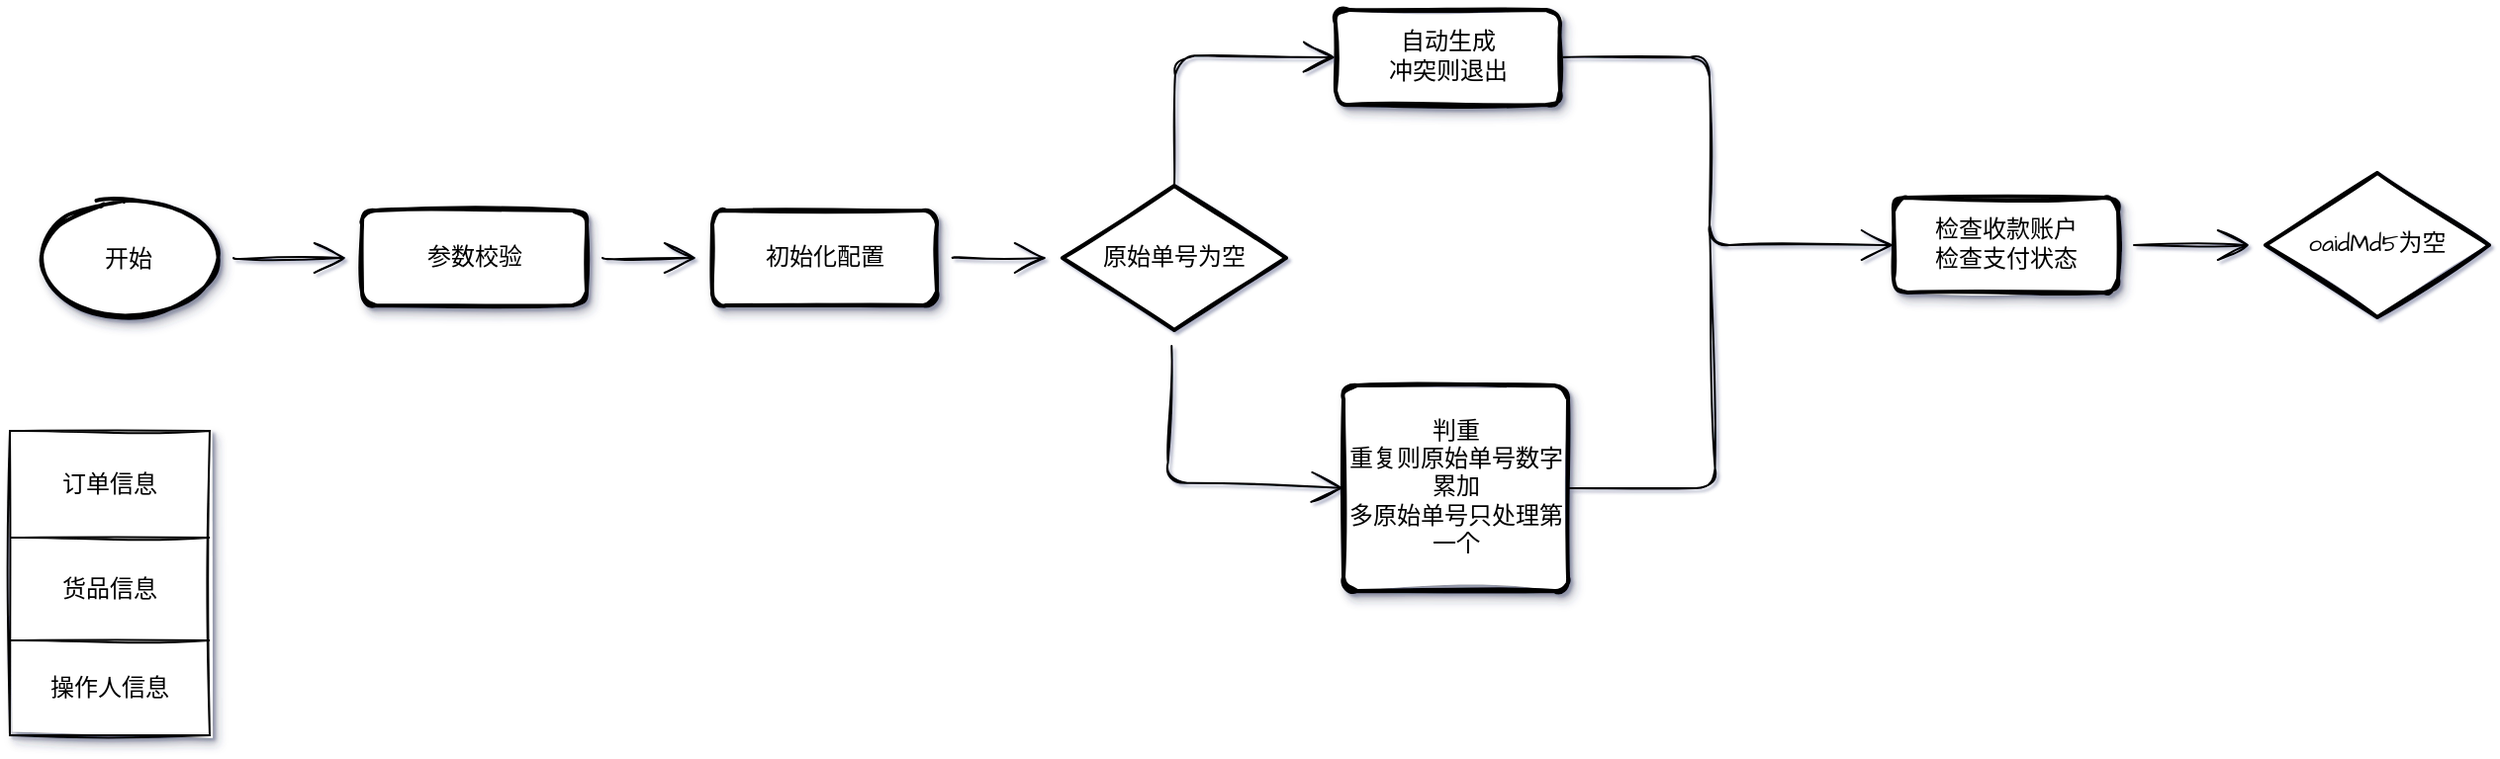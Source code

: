 <mxfile version="17.1.3" type="github">
  <diagram id="qLWURkrCvWn62ROYBESy" name="第 1 页">
    <mxGraphModel dx="2167" dy="796" grid="0" gridSize="10" guides="1" tooltips="1" connect="1" arrows="1" fold="1" page="0" pageScale="1" pageWidth="827" pageHeight="1169" math="0" shadow="1">
      <root>
        <mxCell id="0" />
        <mxCell id="1" parent="0" />
        <mxCell id="Iy00GChJmjbiaG7sKxw5-16" value="" style="edgeStyle=none;curved=1;rounded=0;orthogonalLoop=1;jettySize=auto;html=1;fontFamily=Architects Daughter;fontSource=https%3A%2F%2Ffonts.googleapis.com%2Fcss%3Ffamily%3DArchitects%2BDaughter;endArrow=open;startSize=14;endSize=14;sourcePerimeterSpacing=8;targetPerimeterSpacing=8;sketch=1;" edge="1" parent="1" source="Iy00GChJmjbiaG7sKxw5-1" target="Iy00GChJmjbiaG7sKxw5-13">
          <mxGeometry relative="1" as="geometry" />
        </mxCell>
        <mxCell id="Iy00GChJmjbiaG7sKxw5-1" value="开始" style="strokeWidth=2;html=1;shape=mxgraph.flowchart.start_1;whiteSpace=wrap;hachureGap=4;sketch=1;shadow=1;" vertex="1" parent="1">
          <mxGeometry x="-219" y="144" width="90" height="57" as="geometry" />
        </mxCell>
        <mxCell id="Iy00GChJmjbiaG7sKxw5-2" value="" style="shape=table;startSize=0;container=1;collapsible=0;childLayout=tableLayout;hachureGap=4;fontFamily=Architects Daughter;fontSource=https%3A%2F%2Ffonts.googleapis.com%2Fcss%3Ffamily%3DArchitects%2BDaughter;sketch=1;rounded=1;swimlaneLine=1;shadow=1;" vertex="1" parent="1">
          <mxGeometry x="-234" y="260" width="101" height="154" as="geometry" />
        </mxCell>
        <mxCell id="Iy00GChJmjbiaG7sKxw5-3" value="" style="shape=tableRow;horizontal=0;startSize=0;swimlaneHead=0;swimlaneBody=0;top=0;left=0;bottom=0;right=0;collapsible=0;dropTarget=0;fillColor=none;points=[[0,0.5],[1,0.5]];portConstraint=eastwest;hachureGap=4;sketch=1;" vertex="1" parent="Iy00GChJmjbiaG7sKxw5-2">
          <mxGeometry width="101" height="54" as="geometry" />
        </mxCell>
        <mxCell id="Iy00GChJmjbiaG7sKxw5-4" value="订单信息" style="shape=partialRectangle;html=1;whiteSpace=wrap;connectable=0;overflow=hidden;fillColor=none;top=0;left=0;bottom=0;right=0;pointerEvents=1;hachureGap=4;sketch=1;" vertex="1" parent="Iy00GChJmjbiaG7sKxw5-3">
          <mxGeometry width="101" height="54" as="geometry">
            <mxRectangle width="101" height="54" as="alternateBounds" />
          </mxGeometry>
        </mxCell>
        <mxCell id="Iy00GChJmjbiaG7sKxw5-5" value="" style="shape=tableRow;horizontal=0;startSize=0;swimlaneHead=0;swimlaneBody=0;top=0;left=0;bottom=0;right=0;collapsible=0;dropTarget=0;fillColor=none;points=[[0,0.5],[1,0.5]];portConstraint=eastwest;hachureGap=4;rounded=1;sketch=1;" vertex="1" parent="Iy00GChJmjbiaG7sKxw5-2">
          <mxGeometry y="54" width="101" height="52" as="geometry" />
        </mxCell>
        <mxCell id="Iy00GChJmjbiaG7sKxw5-6" value="货品信息" style="shape=partialRectangle;html=1;whiteSpace=wrap;connectable=0;overflow=hidden;fillColor=none;top=0;left=0;bottom=0;right=0;pointerEvents=1;hachureGap=4;sketch=1;" vertex="1" parent="Iy00GChJmjbiaG7sKxw5-5">
          <mxGeometry width="101" height="52" as="geometry">
            <mxRectangle width="101" height="52" as="alternateBounds" />
          </mxGeometry>
        </mxCell>
        <mxCell id="Iy00GChJmjbiaG7sKxw5-7" value="" style="shape=tableRow;horizontal=0;startSize=0;swimlaneHead=0;swimlaneBody=0;top=0;left=0;bottom=0;right=0;collapsible=0;dropTarget=0;fillColor=none;points=[[0,0.5],[1,0.5]];portConstraint=eastwest;hachureGap=4;sketch=1;" vertex="1" parent="Iy00GChJmjbiaG7sKxw5-2">
          <mxGeometry y="106" width="101" height="48" as="geometry" />
        </mxCell>
        <mxCell id="Iy00GChJmjbiaG7sKxw5-8" value="操作人信息" style="shape=partialRectangle;html=1;whiteSpace=wrap;connectable=0;overflow=hidden;fillColor=none;top=0;left=0;bottom=0;right=0;pointerEvents=1;hachureGap=4;sketch=1;" vertex="1" parent="Iy00GChJmjbiaG7sKxw5-7">
          <mxGeometry width="101" height="48" as="geometry">
            <mxRectangle width="101" height="48" as="alternateBounds" />
          </mxGeometry>
        </mxCell>
        <mxCell id="Iy00GChJmjbiaG7sKxw5-18" value="" style="edgeStyle=none;curved=1;rounded=0;orthogonalLoop=1;jettySize=auto;html=1;fontFamily=Architects Daughter;fontSource=https%3A%2F%2Ffonts.googleapis.com%2Fcss%3Ffamily%3DArchitects%2BDaughter;endArrow=open;startSize=14;endSize=14;sourcePerimeterSpacing=8;targetPerimeterSpacing=8;sketch=1;" edge="1" parent="1" source="Iy00GChJmjbiaG7sKxw5-13" target="Iy00GChJmjbiaG7sKxw5-17">
          <mxGeometry relative="1" as="geometry" />
        </mxCell>
        <mxCell id="Iy00GChJmjbiaG7sKxw5-13" value="参数校验" style="rounded=1;whiteSpace=wrap;html=1;absoluteArcSize=1;arcSize=14;strokeWidth=2;shadow=1;sketch=1;hachureGap=4;fontFamily=Architects Daughter;fontSource=https%3A%2F%2Ffonts.googleapis.com%2Fcss%3Ffamily%3DArchitects%2BDaughter;" vertex="1" parent="1">
          <mxGeometry x="-56" y="148.5" width="113.5" height="48" as="geometry" />
        </mxCell>
        <mxCell id="Iy00GChJmjbiaG7sKxw5-37" value="" style="edgeStyle=none;curved=1;rounded=0;sketch=1;hachureGap=4;orthogonalLoop=1;jettySize=auto;html=1;fontFamily=Architects Daughter;fontSource=https%3A%2F%2Ffonts.googleapis.com%2Fcss%3Ffamily%3DArchitects%2BDaughter;fontSize=16;endArrow=open;startSize=14;endSize=14;sourcePerimeterSpacing=8;targetPerimeterSpacing=8;" edge="1" parent="1" source="Iy00GChJmjbiaG7sKxw5-17" target="Iy00GChJmjbiaG7sKxw5-36">
          <mxGeometry relative="1" as="geometry" />
        </mxCell>
        <mxCell id="Iy00GChJmjbiaG7sKxw5-17" value="初始化配置" style="rounded=1;whiteSpace=wrap;html=1;absoluteArcSize=1;arcSize=14;strokeWidth=2;shadow=1;sketch=1;hachureGap=4;fontFamily=Architects Daughter;fontSource=https%3A%2F%2Ffonts.googleapis.com%2Fcss%3Ffamily%3DArchitects%2BDaughter;" vertex="1" parent="1">
          <mxGeometry x="121" y="148.5" width="113.5" height="48" as="geometry" />
        </mxCell>
        <mxCell id="Iy00GChJmjbiaG7sKxw5-51" value="" style="edgeStyle=none;rounded=1;sketch=1;hachureGap=4;orthogonalLoop=1;jettySize=auto;html=1;fontFamily=Architects Daughter;fontSource=https%3A%2F%2Ffonts.googleapis.com%2Fcss%3Ffamily%3DArchitects%2BDaughter;fontSize=12;endArrow=open;startSize=14;endSize=14;sourcePerimeterSpacing=8;targetPerimeterSpacing=8;" edge="1" parent="1" source="Iy00GChJmjbiaG7sKxw5-30" target="Iy00GChJmjbiaG7sKxw5-50">
          <mxGeometry relative="1" as="geometry" />
        </mxCell>
        <mxCell id="Iy00GChJmjbiaG7sKxw5-30" value="检查收款账户&lt;br&gt;检查支付状态" style="rounded=1;whiteSpace=wrap;html=1;absoluteArcSize=1;arcSize=14;strokeWidth=2;shadow=1;sketch=1;hachureGap=4;fontFamily=Architects Daughter;fontSource=https%3A%2F%2Ffonts.googleapis.com%2Fcss%3Ffamily%3DArchitects%2BDaughter;" vertex="1" parent="1">
          <mxGeometry x="718" y="142" width="113.5" height="48" as="geometry" />
        </mxCell>
        <mxCell id="Iy00GChJmjbiaG7sKxw5-42" style="edgeStyle=none;rounded=1;sketch=1;hachureGap=4;orthogonalLoop=1;jettySize=auto;html=1;entryX=0;entryY=0.5;entryDx=0;entryDy=0;fontFamily=Architects Daughter;fontSource=https%3A%2F%2Ffonts.googleapis.com%2Fcss%3Ffamily%3DArchitects%2BDaughter;fontSize=12;endArrow=open;startSize=14;endSize=14;sourcePerimeterSpacing=8;targetPerimeterSpacing=8;exitX=0.5;exitY=0;exitDx=0;exitDy=0;exitPerimeter=0;" edge="1" parent="1" source="Iy00GChJmjbiaG7sKxw5-36" target="Iy00GChJmjbiaG7sKxw5-40">
          <mxGeometry relative="1" as="geometry">
            <Array as="points">
              <mxPoint x="355" y="70" />
            </Array>
          </mxGeometry>
        </mxCell>
        <mxCell id="Iy00GChJmjbiaG7sKxw5-44" style="edgeStyle=none;rounded=1;sketch=1;hachureGap=4;orthogonalLoop=1;jettySize=auto;html=1;entryX=0;entryY=0.5;entryDx=0;entryDy=0;fontFamily=Architects Daughter;fontSource=https%3A%2F%2Ffonts.googleapis.com%2Fcss%3Ffamily%3DArchitects%2BDaughter;fontSize=12;endArrow=open;startSize=14;endSize=14;sourcePerimeterSpacing=8;targetPerimeterSpacing=8;" edge="1" parent="1" source="Iy00GChJmjbiaG7sKxw5-36" target="Iy00GChJmjbiaG7sKxw5-43">
          <mxGeometry relative="1" as="geometry">
            <Array as="points">
              <mxPoint x="351" y="286" />
            </Array>
          </mxGeometry>
        </mxCell>
        <mxCell id="Iy00GChJmjbiaG7sKxw5-36" value="原始单号为空" style="strokeWidth=2;html=1;shape=mxgraph.flowchart.decision;whiteSpace=wrap;sketch=1;hachureGap=4;fontFamily=Architects Daughter;fontSource=https%3A%2F%2Ffonts.googleapis.com%2Fcss%3Ffamily%3DArchitects%2BDaughter;fontSize=12;" vertex="1" parent="1">
          <mxGeometry x="298" y="136" width="113" height="73" as="geometry" />
        </mxCell>
        <mxCell id="Iy00GChJmjbiaG7sKxw5-45" style="edgeStyle=none;rounded=1;sketch=1;hachureGap=4;orthogonalLoop=1;jettySize=auto;html=1;entryX=0;entryY=0.5;entryDx=0;entryDy=0;fontFamily=Architects Daughter;fontSource=https%3A%2F%2Ffonts.googleapis.com%2Fcss%3Ffamily%3DArchitects%2BDaughter;fontSize=12;endArrow=open;startSize=14;endSize=14;sourcePerimeterSpacing=8;targetPerimeterSpacing=8;exitX=1;exitY=0.5;exitDx=0;exitDy=0;" edge="1" parent="1" source="Iy00GChJmjbiaG7sKxw5-40" target="Iy00GChJmjbiaG7sKxw5-30">
          <mxGeometry relative="1" as="geometry">
            <Array as="points">
              <mxPoint x="625" y="71" />
              <mxPoint x="625" y="166" />
            </Array>
          </mxGeometry>
        </mxCell>
        <mxCell id="Iy00GChJmjbiaG7sKxw5-40" value="自动生成&lt;br&gt;冲突则退出" style="rounded=1;whiteSpace=wrap;html=1;absoluteArcSize=1;arcSize=14;strokeWidth=2;shadow=1;sketch=1;hachureGap=4;fontFamily=Architects Daughter;fontSource=https%3A%2F%2Ffonts.googleapis.com%2Fcss%3Ffamily%3DArchitects%2BDaughter;" vertex="1" parent="1">
          <mxGeometry x="436" y="47" width="113.5" height="48" as="geometry" />
        </mxCell>
        <mxCell id="Iy00GChJmjbiaG7sKxw5-43" value="判重&lt;br&gt;重复则原始单号数字累加&lt;br&gt;多原始单号只处理第一个" style="rounded=1;whiteSpace=wrap;html=1;absoluteArcSize=1;arcSize=14;strokeWidth=2;shadow=1;sketch=1;hachureGap=4;fontFamily=Architects Daughter;fontSource=https%3A%2F%2Ffonts.googleapis.com%2Fcss%3Ffamily%3DArchitects%2BDaughter;" vertex="1" parent="1">
          <mxGeometry x="440" y="237" width="113.5" height="104" as="geometry" />
        </mxCell>
        <mxCell id="Iy00GChJmjbiaG7sKxw5-49" value="" style="endArrow=none;html=1;rounded=1;sketch=1;hachureGap=4;fontFamily=Architects Daughter;fontSource=https%3A%2F%2Ffonts.googleapis.com%2Fcss%3Ffamily%3DArchitects%2BDaughter;fontSize=12;startSize=14;endSize=14;sourcePerimeterSpacing=8;targetPerimeterSpacing=8;exitX=1;exitY=0.5;exitDx=0;exitDy=0;" edge="1" parent="1" source="Iy00GChJmjbiaG7sKxw5-43">
          <mxGeometry width="50" height="50" relative="1" as="geometry">
            <mxPoint x="584" y="270" as="sourcePoint" />
            <mxPoint x="625" y="154" as="targetPoint" />
            <Array as="points">
              <mxPoint x="628" y="289" />
            </Array>
          </mxGeometry>
        </mxCell>
        <mxCell id="Iy00GChJmjbiaG7sKxw5-50" value="oaidMd5为空" style="strokeWidth=2;html=1;shape=mxgraph.flowchart.decision;whiteSpace=wrap;sketch=1;hachureGap=4;fontFamily=Architects Daughter;fontSource=https%3A%2F%2Ffonts.googleapis.com%2Fcss%3Ffamily%3DArchitects%2BDaughter;fontSize=12;" vertex="1" parent="1">
          <mxGeometry x="906" y="129.5" width="113" height="73" as="geometry" />
        </mxCell>
      </root>
    </mxGraphModel>
  </diagram>
</mxfile>
